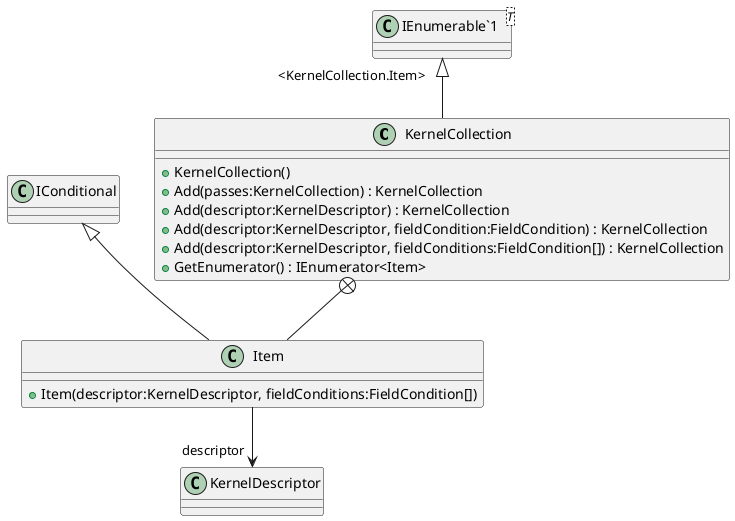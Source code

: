@startuml
class KernelCollection {
    + KernelCollection()
    + Add(passes:KernelCollection) : KernelCollection
    + Add(descriptor:KernelDescriptor) : KernelCollection
    + Add(descriptor:KernelDescriptor, fieldCondition:FieldCondition) : KernelCollection
    + Add(descriptor:KernelDescriptor, fieldConditions:FieldCondition[]) : KernelCollection
    + GetEnumerator() : IEnumerator<Item>
}
class "IEnumerable`1"<T> {
}
class Item {
    + Item(descriptor:KernelDescriptor, fieldConditions:FieldCondition[])
}
"IEnumerable`1" "<KernelCollection.Item>" <|-- KernelCollection
KernelCollection +-- Item
IConditional <|-- Item
Item --> "descriptor" KernelDescriptor
@enduml
